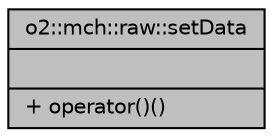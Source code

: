 digraph "o2::mch::raw::setData"
{
 // INTERACTIVE_SVG=YES
  bgcolor="transparent";
  edge [fontname="Helvetica",fontsize="10",labelfontname="Helvetica",labelfontsize="10"];
  node [fontname="Helvetica",fontsize="10",shape=record];
  Node1 [label="{o2::mch::raw::setData\n||+ operator()()\l}",height=0.2,width=0.4,color="black", fillcolor="grey75", style="filled", fontcolor="black"];
}

